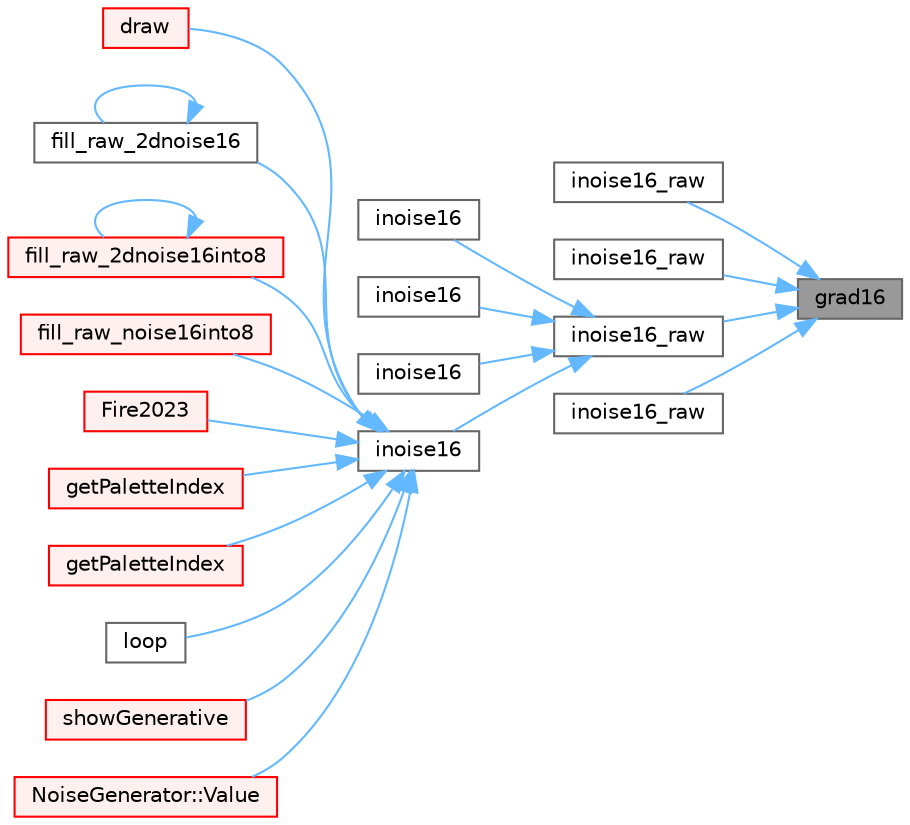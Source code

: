 digraph "grad16"
{
 // INTERACTIVE_SVG=YES
 // LATEX_PDF_SIZE
  bgcolor="transparent";
  edge [fontname=Helvetica,fontsize=10,labelfontname=Helvetica,labelfontsize=10];
  node [fontname=Helvetica,fontsize=10,shape=box,height=0.2,width=0.4];
  rankdir="RL";
  Node1 [id="Node000001",label="grad16",height=0.2,width=0.4,color="gray40", fillcolor="grey60", style="filled", fontcolor="black",tooltip=" "];
  Node1 -> Node2 [id="edge1_Node000001_Node000002",dir="back",color="steelblue1",style="solid",tooltip=" "];
  Node2 [id="Node000002",label="inoise16_raw",height=0.2,width=0.4,color="grey40", fillcolor="white", style="filled",URL="$d8/df9/group___noise_generation_gaee9489effd6415b16569307922fb12b9.html#gaee9489effd6415b16569307922fb12b9",tooltip="16-bit, fixed point implementation of Perlin's noise without scaling."];
  Node1 -> Node3 [id="edge2_Node000001_Node000003",dir="back",color="steelblue1",style="solid",tooltip=" "];
  Node3 [id="Node000003",label="inoise16_raw",height=0.2,width=0.4,color="grey40", fillcolor="white", style="filled",URL="$d8/df9/group___noise_generation_ga77c11f2f9fea19661e8eaa04cf9a4155.html#ga77c11f2f9fea19661e8eaa04cf9a4155",tooltip="16-bit, fixed point implementation of Perlin's noise without scaling."];
  Node1 -> Node4 [id="edge3_Node000001_Node000004",dir="back",color="steelblue1",style="solid",tooltip=" "];
  Node4 [id="Node000004",label="inoise16_raw",height=0.2,width=0.4,color="grey40", fillcolor="white", style="filled",URL="$d8/df9/group___noise_generation_ga810bdc406dcf8fd5b7add9041aa18abd.html#ga810bdc406dcf8fd5b7add9041aa18abd",tooltip="16-bit, fixed point implementation of Perlin's noise without scaling."];
  Node4 -> Node5 [id="edge4_Node000004_Node000005",dir="back",color="steelblue1",style="solid",tooltip=" "];
  Node5 [id="Node000005",label="inoise16",height=0.2,width=0.4,color="grey40", fillcolor="white", style="filled",URL="$d8/df9/group___noise_generation_ga34b2848203803e1c7a2de01d7dbcea63.html#ga34b2848203803e1c7a2de01d7dbcea63",tooltip="16-bit, fixed point implementation of Perlin's noise."];
  Node4 -> Node6 [id="edge5_Node000004_Node000006",dir="back",color="steelblue1",style="solid",tooltip=" "];
  Node6 [id="Node000006",label="inoise16",height=0.2,width=0.4,color="grey40", fillcolor="white", style="filled",URL="$d8/df9/group___noise_generation_gad5f2a2fa9858003b0d692d3700423f39.html#gad5f2a2fa9858003b0d692d3700423f39",tooltip="16-bit, fixed point implementation of Perlin's noise."];
  Node4 -> Node7 [id="edge6_Node000004_Node000007",dir="back",color="steelblue1",style="solid",tooltip=" "];
  Node7 [id="Node000007",label="inoise16",height=0.2,width=0.4,color="grey40", fillcolor="white", style="filled",URL="$d8/df9/group___noise_generation_ga94be5ce8402e6147209f94d6006e8f00.html#ga94be5ce8402e6147209f94d6006e8f00",tooltip="16-bit, fixed point implementation of Perlin's noise."];
  Node4 -> Node8 [id="edge7_Node000004_Node000008",dir="back",color="steelblue1",style="solid",tooltip=" "];
  Node8 [id="Node000008",label="inoise16",height=0.2,width=0.4,color="grey40", fillcolor="white", style="filled",URL="$d8/df9/group___noise_generation_ga46e9de1842d8977b77bee089d0f3b25c.html#ga46e9de1842d8977b77bee089d0f3b25c",tooltip="16-bit, fixed point implementation of Perlin's noise."];
  Node8 -> Node9 [id="edge8_Node000008_Node000009",dir="back",color="steelblue1",style="solid",tooltip=" "];
  Node9 [id="Node000009",label="draw",height=0.2,width=0.4,color="red", fillcolor="#FFF0F0", style="filled",URL="$d3/dac/_fx_noise_ring_8ino_a7a1cdb28d8d83f314435a3a1dc13f17f.html#a7a1cdb28d8d83f314435a3a1dc13f17f",tooltip=" "];
  Node8 -> Node11 [id="edge9_Node000008_Node000011",dir="back",color="steelblue1",style="solid",tooltip=" "];
  Node11 [id="Node000011",label="fill_raw_2dnoise16",height=0.2,width=0.4,color="grey40", fillcolor="white", style="filled",URL="$de/da4/group___noise_fill_ga8fdd92f7a3a96d6f131300cc79c933f6.html#ga8fdd92f7a3a96d6f131300cc79c933f6",tooltip="Fill a 2D 16-bit buffer with noise, using inoise16()"];
  Node11 -> Node11 [id="edge10_Node000011_Node000011",dir="back",color="steelblue1",style="solid",tooltip=" "];
  Node8 -> Node12 [id="edge11_Node000008_Node000012",dir="back",color="steelblue1",style="solid",tooltip=" "];
  Node12 [id="Node000012",label="fill_raw_2dnoise16into8",height=0.2,width=0.4,color="red", fillcolor="#FFF0F0", style="filled",URL="$de/da4/group___noise_fill_ga20a2ff725bc56666c206d54deb372586.html#ga20a2ff725bc56666c206d54deb372586",tooltip="Fill a 2D 8-bit buffer with noise, using inoise16()"];
  Node12 -> Node12 [id="edge12_Node000012_Node000012",dir="back",color="steelblue1",style="solid",tooltip=" "];
  Node8 -> Node16 [id="edge13_Node000008_Node000016",dir="back",color="steelblue1",style="solid",tooltip=" "];
  Node16 [id="Node000016",label="fill_raw_noise16into8",height=0.2,width=0.4,color="red", fillcolor="#FFF0F0", style="filled",URL="$de/da4/group___noise_fill_ga9db885e8cd887367fbf17e70f7d6b7fd.html#ga9db885e8cd887367fbf17e70f7d6b7fd",tooltip="Fill a 1D 8-bit buffer with noise, using inoise16()"];
  Node8 -> Node18 [id="edge14_Node000008_Node000018",dir="back",color="steelblue1",style="solid",tooltip=" "];
  Node18 [id="Node000018",label="Fire2023",height=0.2,width=0.4,color="red", fillcolor="#FFF0F0", style="filled",URL="$d8/d2c/_fire2023_8ino_abe327b12b434120ecf20ae3f46800983.html#abe327b12b434120ecf20ae3f46800983",tooltip=" "];
  Node8 -> Node20 [id="edge15_Node000008_Node000020",dir="back",color="steelblue1",style="solid",tooltip=" "];
  Node20 [id="Node000020",label="getPaletteIndex",height=0.2,width=0.4,color="red", fillcolor="#FFF0F0", style="filled",URL="$dc/dfc/_fire_matrix_8ino_a593fb12ac1f018e17ad0f8ee5eeaa6ba.html#a593fb12ac1f018e17ad0f8ee5eeaa6ba",tooltip=" "];
  Node8 -> Node22 [id="edge16_Node000008_Node000022",dir="back",color="steelblue1",style="solid",tooltip=" "];
  Node22 [id="Node000022",label="getPaletteIndex",height=0.2,width=0.4,color="red", fillcolor="#FFF0F0", style="filled",URL="$df/d5c/_fire_cylinder_8ino_a617c5a2afa470899e1f864d74ff6506d.html#a617c5a2afa470899e1f864d74ff6506d",tooltip=" "];
  Node8 -> Node24 [id="edge17_Node000008_Node000024",dir="back",color="steelblue1",style="solid",tooltip=" "];
  Node24 [id="Node000024",label="loop",height=0.2,width=0.4,color="grey40", fillcolor="white", style="filled",URL="$db/d0d/_r_g_b_w_8ino_afe461d27b9c48d5921c00d521181f12f.html#afe461d27b9c48d5921c00d521181f12f",tooltip=" "];
  Node8 -> Node25 [id="edge18_Node000008_Node000025",dir="back",color="steelblue1",style="solid",tooltip=" "];
  Node25 [id="Node000025",label="showGenerative",height=0.2,width=0.4,color="red", fillcolor="#FFF0F0", style="filled",URL="$dd/d43/_festival_stick_8ino_a212713e2e42ed18627ce9761d153d423.html#a212713e2e42ed18627ce9761d153d423",tooltip=" "];
  Node8 -> Node27 [id="edge19_Node000008_Node000027",dir="back",color="steelblue1",style="solid",tooltip=" "];
  Node27 [id="Node000027",label="NoiseGenerator::Value",height=0.2,width=0.4,color="red", fillcolor="#FFF0F0", style="filled",URL="$da/d7a/struct_noise_generator_addecf502634007f361b656342ffd1621.html#addecf502634007f361b656342ffd1621",tooltip=" "];
  Node1 -> Node29 [id="edge20_Node000001_Node000029",dir="back",color="steelblue1",style="solid",tooltip=" "];
  Node29 [id="Node000029",label="inoise16_raw",height=0.2,width=0.4,color="grey40", fillcolor="white", style="filled",URL="$d8/df9/group___noise_generation_ga9b66eeaf526c46acc101d3901fef91ae.html#ga9b66eeaf526c46acc101d3901fef91ae",tooltip=" "];
}
